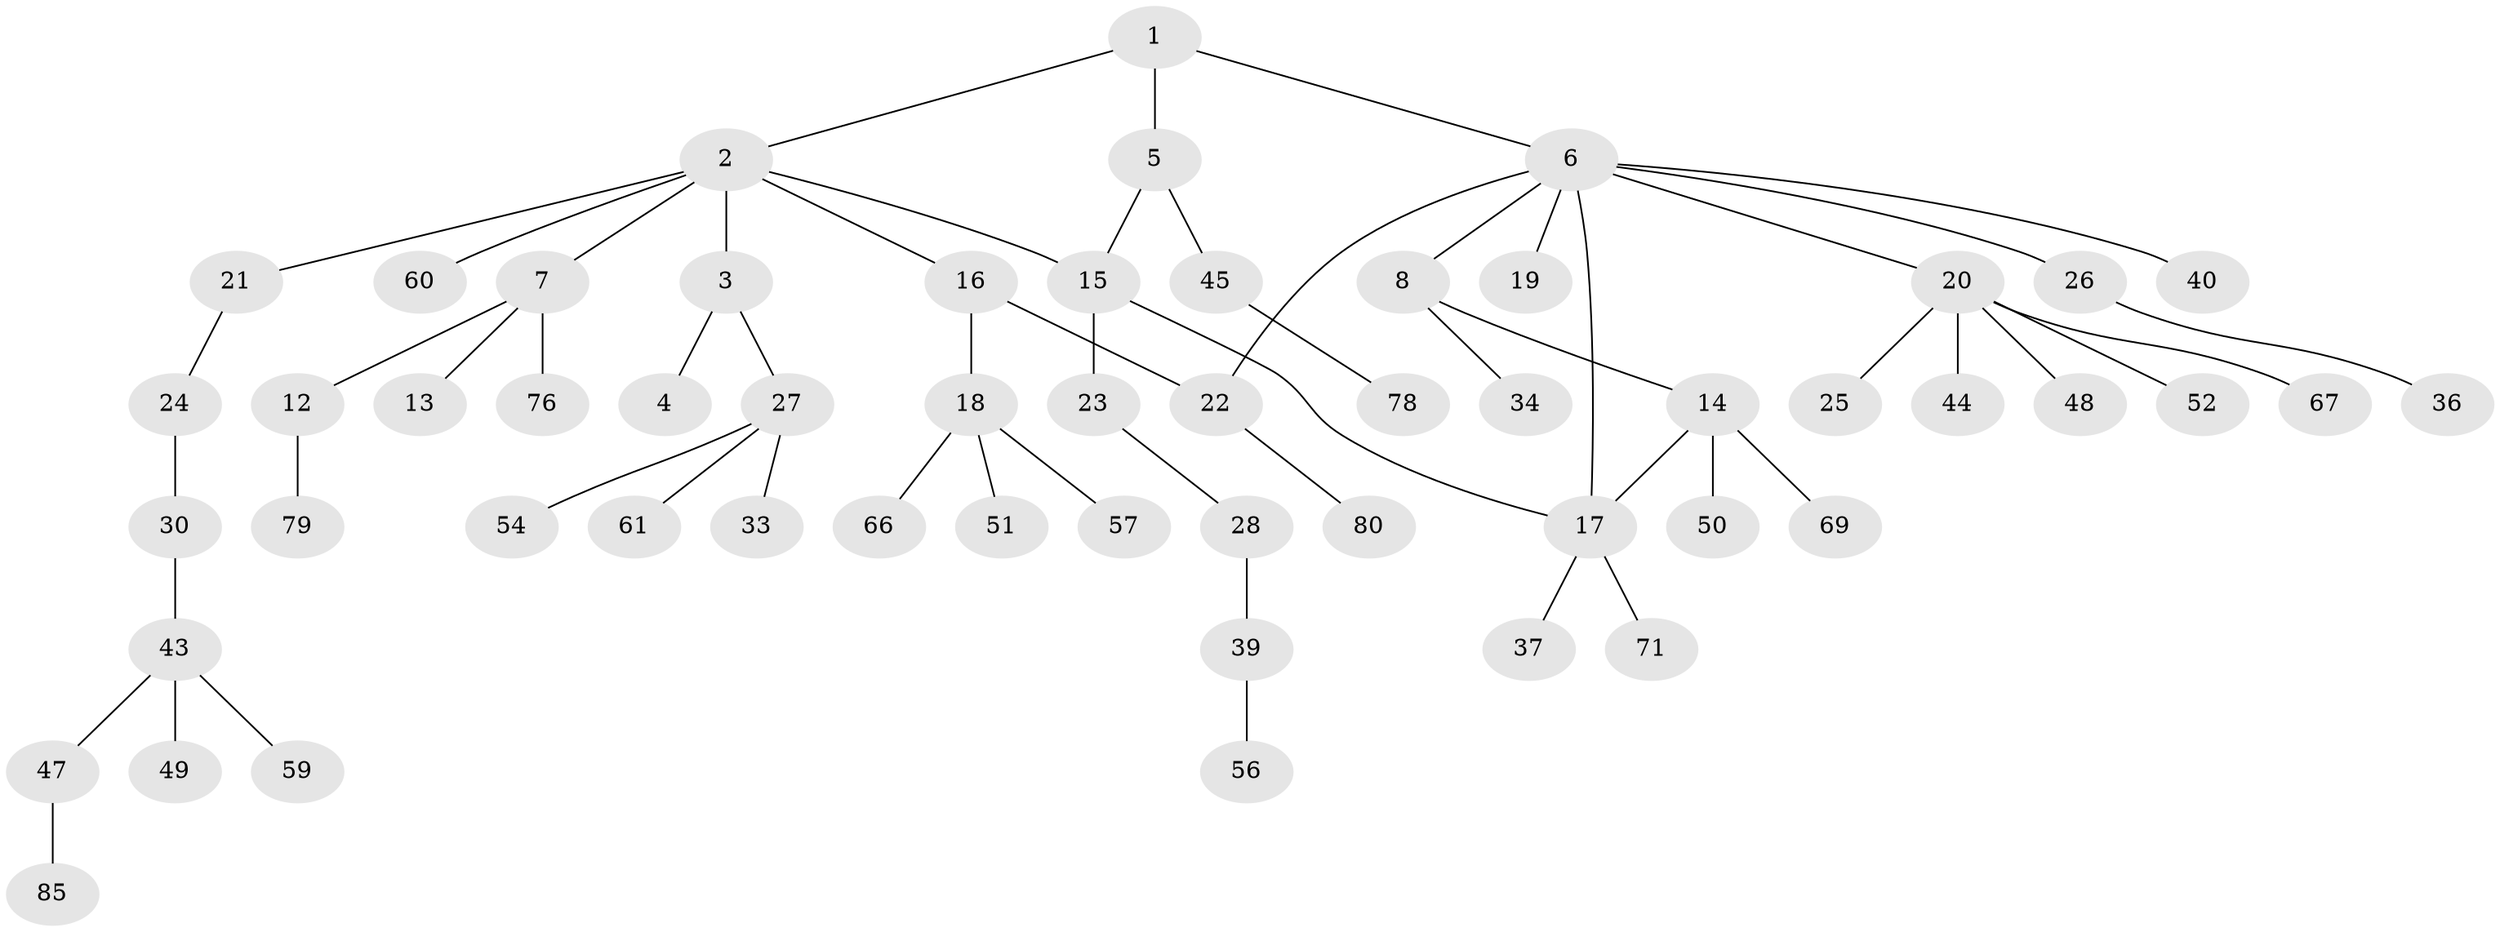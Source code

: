 // original degree distribution, {3: 0.12941176470588237, 5: 0.07058823529411765, 4: 0.08235294117647059, 1: 0.49411764705882355, 2: 0.21176470588235294, 7: 0.011764705882352941}
// Generated by graph-tools (version 1.1) at 2025/41/03/06/25 10:41:29]
// undirected, 56 vertices, 59 edges
graph export_dot {
graph [start="1"]
  node [color=gray90,style=filled];
  1;
  2 [super="+11"];
  3 [super="+10"];
  4;
  5 [super="+31"];
  6 [super="+9"];
  7 [super="+75"];
  8 [super="+68"];
  12 [super="+77"];
  13 [super="+35"];
  14 [super="+63"];
  15 [super="+42"];
  16;
  17;
  18 [super="+46"];
  19;
  20 [super="+29"];
  21;
  22 [super="+55"];
  23 [super="+74"];
  24 [super="+83"];
  25;
  26 [super="+41"];
  27 [super="+38"];
  28;
  30 [super="+32"];
  33;
  34;
  36;
  37 [super="+53"];
  39 [super="+62"];
  40;
  43 [super="+58"];
  44 [super="+73"];
  45 [super="+72"];
  47 [super="+70"];
  48;
  49;
  50;
  51 [super="+84"];
  52 [super="+64"];
  54 [super="+65"];
  56;
  57;
  59;
  60;
  61;
  66;
  67 [super="+82"];
  69;
  71;
  76;
  78;
  79;
  80 [super="+81"];
  85;
  1 -- 2;
  1 -- 5;
  1 -- 6;
  2 -- 3;
  2 -- 7;
  2 -- 16;
  2 -- 60;
  2 -- 21;
  2 -- 15;
  3 -- 4;
  3 -- 27;
  5 -- 45;
  5 -- 15;
  6 -- 8;
  6 -- 19;
  6 -- 26;
  6 -- 17;
  6 -- 20;
  6 -- 22;
  6 -- 40;
  7 -- 12;
  7 -- 13;
  7 -- 76;
  8 -- 14;
  8 -- 34;
  12 -- 79;
  14 -- 50;
  14 -- 17;
  14 -- 69;
  15 -- 17;
  15 -- 23;
  16 -- 18;
  16 -- 22;
  17 -- 37;
  17 -- 71;
  18 -- 57;
  18 -- 51;
  18 -- 66;
  20 -- 25;
  20 -- 44;
  20 -- 48;
  20 -- 52;
  20 -- 67;
  21 -- 24;
  22 -- 80;
  23 -- 28;
  24 -- 30;
  26 -- 36;
  27 -- 33;
  27 -- 54;
  27 -- 61;
  28 -- 39;
  30 -- 43;
  39 -- 56;
  43 -- 47;
  43 -- 49;
  43 -- 59;
  45 -- 78;
  47 -- 85;
}
